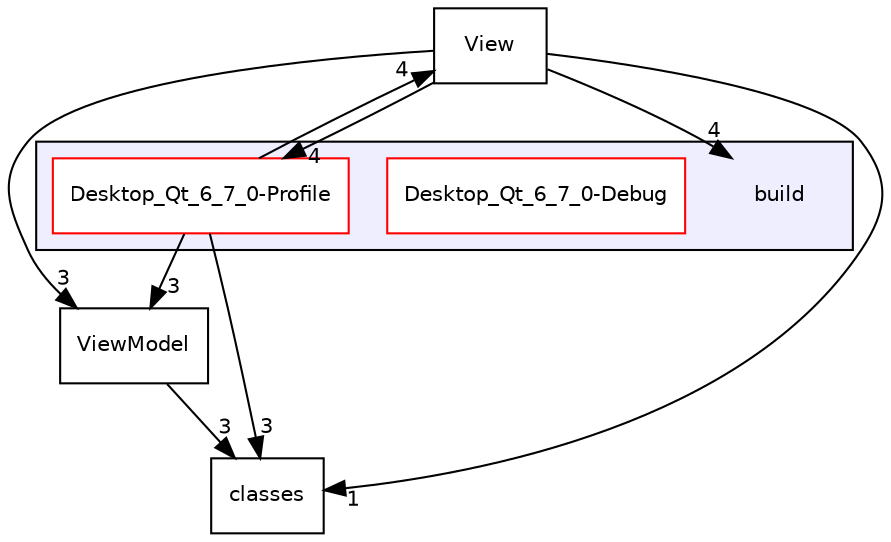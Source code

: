 digraph "build" {
  compound=true
  node [ fontsize="10", fontname="Helvetica"];
  edge [ labelfontsize="10", labelfontname="Helvetica"];
  subgraph clusterdir_4fef79e7177ba769987a8da36c892c5f {
    graph [ bgcolor="#eeeeff", pencolor="black", label="" URL="dir_4fef79e7177ba769987a8da36c892c5f.html"];
    dir_4fef79e7177ba769987a8da36c892c5f [shape=plaintext label="build"];
  dir_2e4aa052f6edec566d3b86690b2d960c [shape=box label="Desktop_Qt_6_7_0-Debug" fillcolor="white" style="filled" color="red" URL="dir_2e4aa052f6edec566d3b86690b2d960c.html"];
  dir_b2c534d216b90312c6406387128591f3 [shape=box label="Desktop_Qt_6_7_0-Profile" fillcolor="white" style="filled" color="red" URL="dir_b2c534d216b90312c6406387128591f3.html"];
  }
  dir_8b813a46eb1ef45602fb594223d0a80f [shape=box label="ViewModel" URL="dir_8b813a46eb1ef45602fb594223d0a80f.html"];
  dir_b02e4219757ae4e3a0f1714873865bbf [shape=box label="classes" URL="dir_b02e4219757ae4e3a0f1714873865bbf.html"];
  dir_f2ee84e8e3a17eaa7015d788fa443c27 [shape=box label="View" URL="dir_f2ee84e8e3a17eaa7015d788fa443c27.html"];
  dir_f2ee84e8e3a17eaa7015d788fa443c27->dir_4fef79e7177ba769987a8da36c892c5f [headlabel="4", labeldistance=1.5 headhref="dir_000016_000000.html"];
  dir_f2ee84e8e3a17eaa7015d788fa443c27->dir_8b813a46eb1ef45602fb594223d0a80f [headlabel="3", labeldistance=1.5 headhref="dir_000016_000017.html"];
  dir_f2ee84e8e3a17eaa7015d788fa443c27->dir_b02e4219757ae4e3a0f1714873865bbf [headlabel="1", labeldistance=1.5 headhref="dir_000016_000015.html"];
  dir_f2ee84e8e3a17eaa7015d788fa443c27->dir_b2c534d216b90312c6406387128591f3 [headlabel="4", labeldistance=1.5 headhref="dir_000016_000005.html"];
  dir_8b813a46eb1ef45602fb594223d0a80f->dir_b02e4219757ae4e3a0f1714873865bbf [headlabel="3", labeldistance=1.5 headhref="dir_000017_000015.html"];
  dir_b2c534d216b90312c6406387128591f3->dir_8b813a46eb1ef45602fb594223d0a80f [headlabel="3", labeldistance=1.5 headhref="dir_000005_000017.html"];
  dir_b2c534d216b90312c6406387128591f3->dir_b02e4219757ae4e3a0f1714873865bbf [headlabel="3", labeldistance=1.5 headhref="dir_000005_000015.html"];
  dir_b2c534d216b90312c6406387128591f3->dir_f2ee84e8e3a17eaa7015d788fa443c27 [headlabel="4", labeldistance=1.5 headhref="dir_000005_000016.html"];
}

